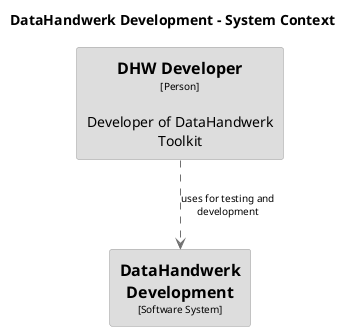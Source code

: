 @startuml(id=DataHandwerkDevelopment-SystemContext)
title DataHandwerk Development - System Context

skinparam {
  shadowing false
  arrowFontSize 10
  defaultTextAlignment center
  wrapWidth 200
  maxMessageSize 100
}
hide stereotype
top to bottom direction
skinparam rectangle<<27>> {
  BackgroundColor #dddddd
  FontColor #000000
  BorderColor #9A9A9A
}
skinparam rectangle<<28>> {
  BackgroundColor #dddddd
  FontColor #000000
  BorderColor #9A9A9A
}
rectangle "==DHW Developer\n<size:10>[Person]</size>\n\nDeveloper of DataHandwerk Toolkit" <<27>> as 27
rectangle "==DataHandwerk Development\n<size:10>[Software System]</size>" <<28>> as 28
27 .[#707070].> 28 : "uses for testing and development"
@enduml
